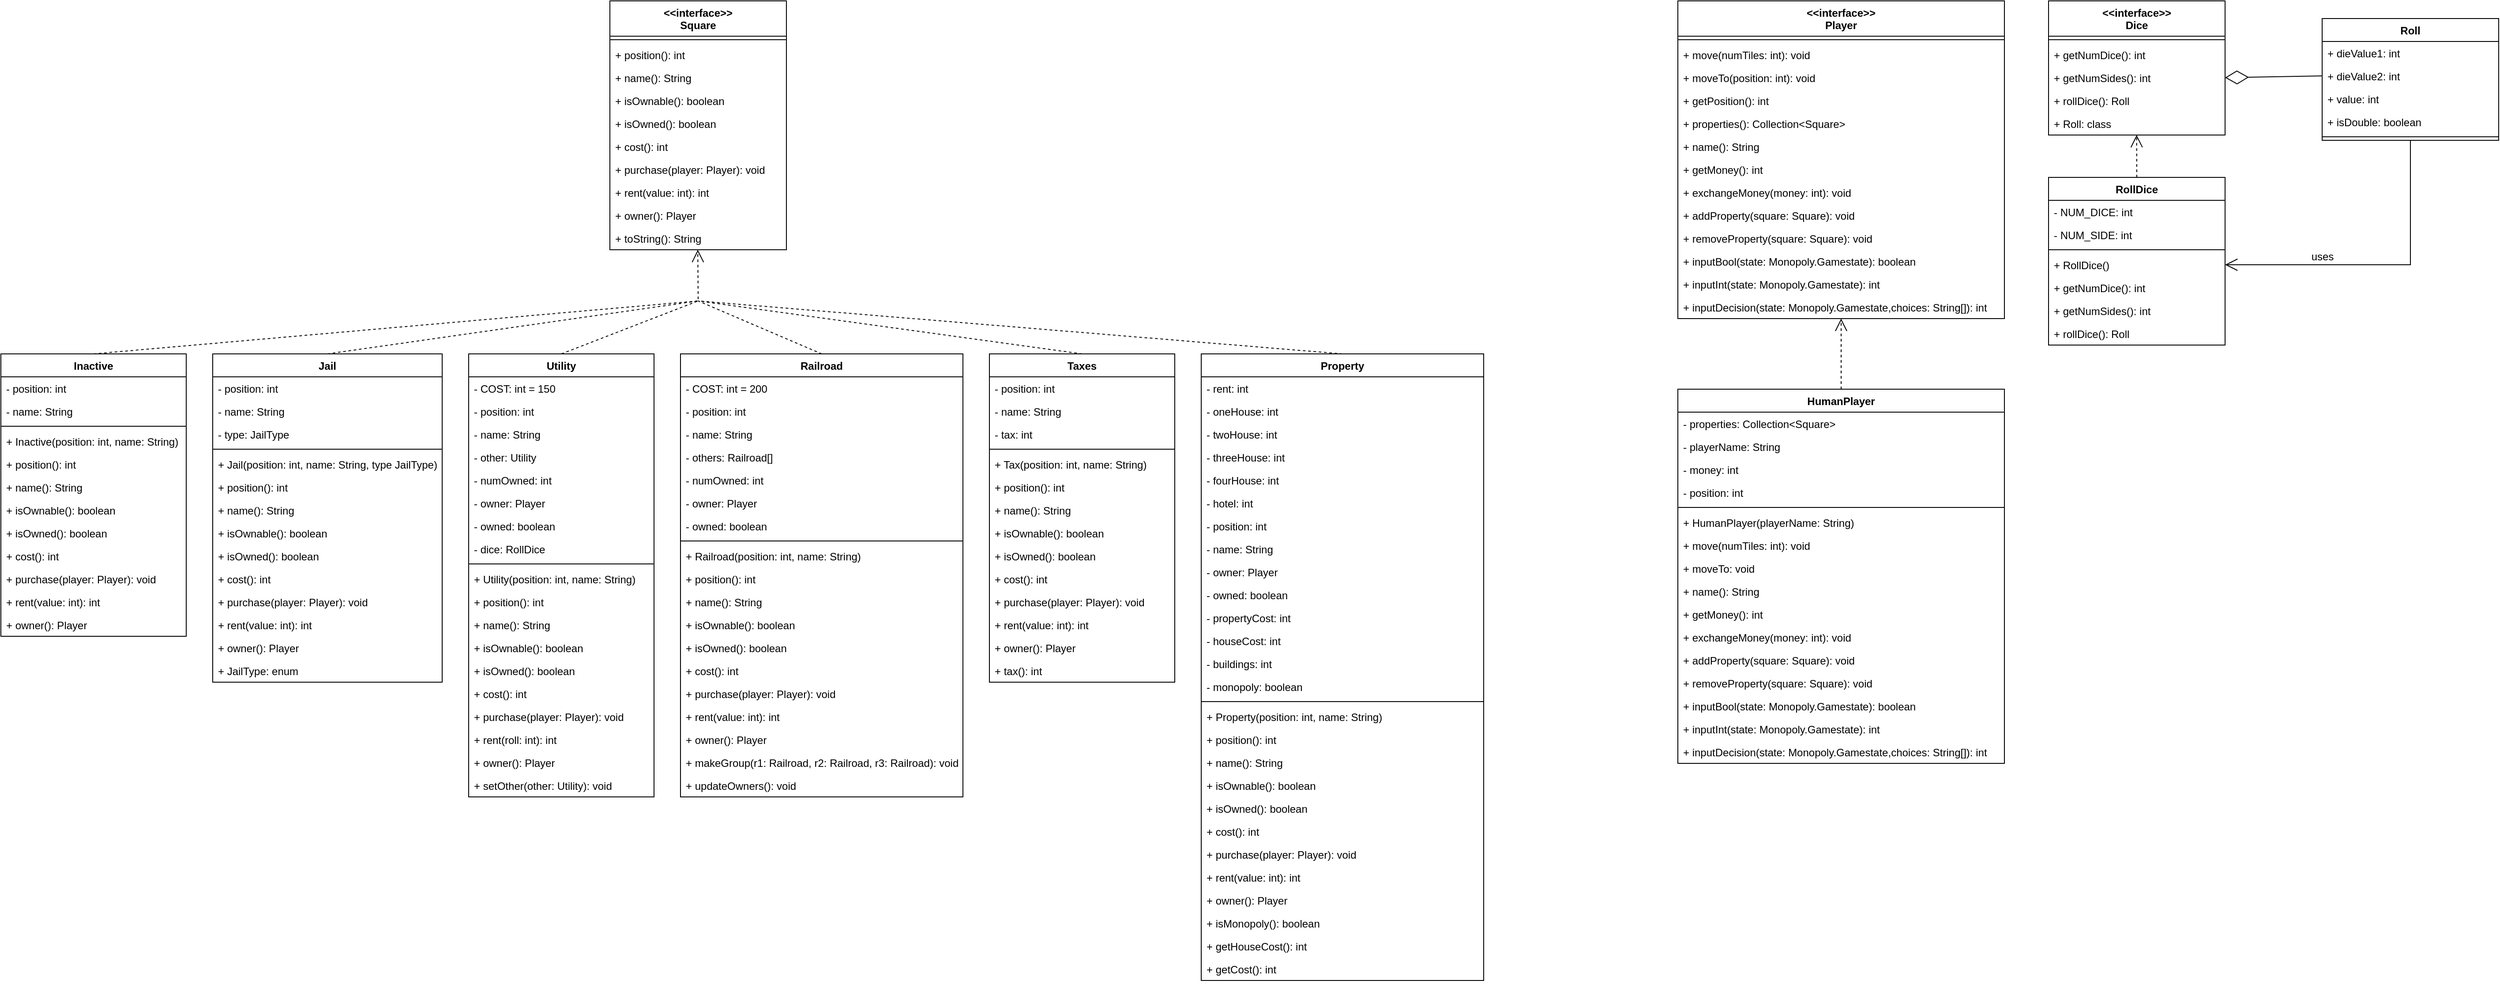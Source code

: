 <mxfile version="15.5.7" type="github">
  <diagram id="mIdWcuVjI4xpF6q1rHtD" name="Page-1">
    <mxGraphModel dx="4470" dy="1278" grid="1" gridSize="10" guides="1" tooltips="1" connect="1" arrows="1" fold="1" page="1" pageScale="1" pageWidth="850" pageHeight="1100" math="0" shadow="0">
      <root>
        <mxCell id="0" />
        <mxCell id="1" parent="0" />
        <mxCell id="ZxXYfscIAA8OzIRm0PE7-7" value="&lt;&lt;interface&gt;&gt;&#xa;Square" style="swimlane;fontStyle=1;align=center;verticalAlign=top;childLayout=stackLayout;horizontal=1;startSize=40;horizontalStack=0;resizeParent=1;resizeParentMax=0;resizeLast=0;collapsible=1;marginBottom=0;" parent="1" vertex="1">
          <mxGeometry x="-490" y="70" width="200" height="282" as="geometry" />
        </mxCell>
        <mxCell id="ZxXYfscIAA8OzIRm0PE7-9" value="" style="line;strokeWidth=1;fillColor=none;align=left;verticalAlign=middle;spacingTop=-1;spacingLeft=3;spacingRight=3;rotatable=0;labelPosition=right;points=[];portConstraint=eastwest;" parent="ZxXYfscIAA8OzIRm0PE7-7" vertex="1">
          <mxGeometry y="40" width="200" height="8" as="geometry" />
        </mxCell>
        <mxCell id="ZxXYfscIAA8OzIRm0PE7-10" value="+ position(): int" style="text;strokeColor=none;fillColor=none;align=left;verticalAlign=top;spacingLeft=4;spacingRight=4;overflow=hidden;rotatable=0;points=[[0,0.5],[1,0.5]];portConstraint=eastwest;" parent="ZxXYfscIAA8OzIRm0PE7-7" vertex="1">
          <mxGeometry y="48" width="200" height="26" as="geometry" />
        </mxCell>
        <mxCell id="ZxXYfscIAA8OzIRm0PE7-15" value="+ name(): String" style="text;strokeColor=none;fillColor=none;align=left;verticalAlign=top;spacingLeft=4;spacingRight=4;overflow=hidden;rotatable=0;points=[[0,0.5],[1,0.5]];portConstraint=eastwest;" parent="ZxXYfscIAA8OzIRm0PE7-7" vertex="1">
          <mxGeometry y="74" width="200" height="26" as="geometry" />
        </mxCell>
        <mxCell id="ZxXYfscIAA8OzIRm0PE7-13" value="+ isOwnable(): boolean" style="text;strokeColor=none;fillColor=none;align=left;verticalAlign=top;spacingLeft=4;spacingRight=4;overflow=hidden;rotatable=0;points=[[0,0.5],[1,0.5]];portConstraint=eastwest;" parent="ZxXYfscIAA8OzIRm0PE7-7" vertex="1">
          <mxGeometry y="100" width="200" height="26" as="geometry" />
        </mxCell>
        <mxCell id="ZxXYfscIAA8OzIRm0PE7-14" value="+ isOwned(): boolean" style="text;strokeColor=none;fillColor=none;align=left;verticalAlign=top;spacingLeft=4;spacingRight=4;overflow=hidden;rotatable=0;points=[[0,0.5],[1,0.5]];portConstraint=eastwest;" parent="ZxXYfscIAA8OzIRm0PE7-7" vertex="1">
          <mxGeometry y="126" width="200" height="26" as="geometry" />
        </mxCell>
        <mxCell id="ZxXYfscIAA8OzIRm0PE7-16" value="+ cost(): int" style="text;strokeColor=none;fillColor=none;align=left;verticalAlign=top;spacingLeft=4;spacingRight=4;overflow=hidden;rotatable=0;points=[[0,0.5],[1,0.5]];portConstraint=eastwest;" parent="ZxXYfscIAA8OzIRm0PE7-7" vertex="1">
          <mxGeometry y="152" width="200" height="26" as="geometry" />
        </mxCell>
        <mxCell id="ZxXYfscIAA8OzIRm0PE7-17" value="+ purchase(player: Player): void" style="text;strokeColor=none;fillColor=none;align=left;verticalAlign=top;spacingLeft=4;spacingRight=4;overflow=hidden;rotatable=0;points=[[0,0.5],[1,0.5]];portConstraint=eastwest;" parent="ZxXYfscIAA8OzIRm0PE7-7" vertex="1">
          <mxGeometry y="178" width="200" height="26" as="geometry" />
        </mxCell>
        <mxCell id="ZxXYfscIAA8OzIRm0PE7-18" value="+ rent(value: int): int" style="text;strokeColor=none;fillColor=none;align=left;verticalAlign=top;spacingLeft=4;spacingRight=4;overflow=hidden;rotatable=0;points=[[0,0.5],[1,0.5]];portConstraint=eastwest;" parent="ZxXYfscIAA8OzIRm0PE7-7" vertex="1">
          <mxGeometry y="204" width="200" height="26" as="geometry" />
        </mxCell>
        <mxCell id="ZxXYfscIAA8OzIRm0PE7-11" value="+ owner(): Player" style="text;strokeColor=none;fillColor=none;align=left;verticalAlign=top;spacingLeft=4;spacingRight=4;overflow=hidden;rotatable=0;points=[[0,0.5],[1,0.5]];portConstraint=eastwest;" parent="ZxXYfscIAA8OzIRm0PE7-7" vertex="1">
          <mxGeometry y="230" width="200" height="26" as="geometry" />
        </mxCell>
        <mxCell id="ZxXYfscIAA8OzIRm0PE7-12" value="+ toString(): String" style="text;strokeColor=none;fillColor=none;align=left;verticalAlign=top;spacingLeft=4;spacingRight=4;overflow=hidden;rotatable=0;points=[[0,0.5],[1,0.5]];portConstraint=eastwest;" parent="ZxXYfscIAA8OzIRm0PE7-7" vertex="1">
          <mxGeometry y="256" width="200" height="26" as="geometry" />
        </mxCell>
        <mxCell id="ZxXYfscIAA8OzIRm0PE7-192" style="edgeStyle=orthogonalEdgeStyle;rounded=0;orthogonalLoop=1;jettySize=auto;html=1;exitX=1;exitY=0.5;exitDx=0;exitDy=0;" parent="ZxXYfscIAA8OzIRm0PE7-7" source="ZxXYfscIAA8OzIRm0PE7-14" target="ZxXYfscIAA8OzIRm0PE7-14" edge="1">
          <mxGeometry relative="1" as="geometry" />
        </mxCell>
        <mxCell id="ZxXYfscIAA8OzIRm0PE7-19" value="&lt;&lt;interface&gt;&gt;&#xa;Dice" style="swimlane;fontStyle=1;align=center;verticalAlign=top;childLayout=stackLayout;horizontal=1;startSize=40;horizontalStack=0;resizeParent=1;resizeParentMax=0;resizeLast=0;collapsible=1;marginBottom=0;" parent="1" vertex="1">
          <mxGeometry x="1140" y="70" width="200" height="152" as="geometry" />
        </mxCell>
        <mxCell id="ZxXYfscIAA8OzIRm0PE7-20" value="" style="line;strokeWidth=1;fillColor=none;align=left;verticalAlign=middle;spacingTop=-1;spacingLeft=3;spacingRight=3;rotatable=0;labelPosition=right;points=[];portConstraint=eastwest;" parent="ZxXYfscIAA8OzIRm0PE7-19" vertex="1">
          <mxGeometry y="40" width="200" height="8" as="geometry" />
        </mxCell>
        <mxCell id="ZxXYfscIAA8OzIRm0PE7-21" value="+ getNumDice(): int" style="text;strokeColor=none;fillColor=none;align=left;verticalAlign=top;spacingLeft=4;spacingRight=4;overflow=hidden;rotatable=0;points=[[0,0.5],[1,0.5]];portConstraint=eastwest;" parent="ZxXYfscIAA8OzIRm0PE7-19" vertex="1">
          <mxGeometry y="48" width="200" height="26" as="geometry" />
        </mxCell>
        <mxCell id="ZxXYfscIAA8OzIRm0PE7-22" value="+ getNumSides(): int" style="text;strokeColor=none;fillColor=none;align=left;verticalAlign=top;spacingLeft=4;spacingRight=4;overflow=hidden;rotatable=0;points=[[0,0.5],[1,0.5]];portConstraint=eastwest;" parent="ZxXYfscIAA8OzIRm0PE7-19" vertex="1">
          <mxGeometry y="74" width="200" height="26" as="geometry" />
        </mxCell>
        <mxCell id="ZxXYfscIAA8OzIRm0PE7-23" value="+ rollDice(): Roll" style="text;strokeColor=none;fillColor=none;align=left;verticalAlign=top;spacingLeft=4;spacingRight=4;overflow=hidden;rotatable=0;points=[[0,0.5],[1,0.5]];portConstraint=eastwest;" parent="ZxXYfscIAA8OzIRm0PE7-19" vertex="1">
          <mxGeometry y="100" width="200" height="26" as="geometry" />
        </mxCell>
        <mxCell id="ZxXYfscIAA8OzIRm0PE7-24" value="+ Roll: class" style="text;strokeColor=none;fillColor=none;align=left;verticalAlign=top;spacingLeft=4;spacingRight=4;overflow=hidden;rotatable=0;points=[[0,0.5],[1,0.5]];portConstraint=eastwest;" parent="ZxXYfscIAA8OzIRm0PE7-19" vertex="1">
          <mxGeometry y="126" width="200" height="26" as="geometry" />
        </mxCell>
        <mxCell id="ZxXYfscIAA8OzIRm0PE7-30" value="&lt;&lt;interface&gt;&gt;&#xa;Player" style="swimlane;fontStyle=1;align=center;verticalAlign=top;childLayout=stackLayout;horizontal=1;startSize=40;horizontalStack=0;resizeParent=1;resizeParentMax=0;resizeLast=0;collapsible=1;marginBottom=0;" parent="1" vertex="1">
          <mxGeometry x="720" y="70" width="370" height="360" as="geometry" />
        </mxCell>
        <mxCell id="ZxXYfscIAA8OzIRm0PE7-31" value="" style="line;strokeWidth=1;fillColor=none;align=left;verticalAlign=middle;spacingTop=-1;spacingLeft=3;spacingRight=3;rotatable=0;labelPosition=right;points=[];portConstraint=eastwest;" parent="ZxXYfscIAA8OzIRm0PE7-30" vertex="1">
          <mxGeometry y="40" width="370" height="8" as="geometry" />
        </mxCell>
        <mxCell id="ZxXYfscIAA8OzIRm0PE7-32" value="+ move(numTiles: int): void" style="text;strokeColor=none;fillColor=none;align=left;verticalAlign=top;spacingLeft=4;spacingRight=4;overflow=hidden;rotatable=0;points=[[0,0.5],[1,0.5]];portConstraint=eastwest;" parent="ZxXYfscIAA8OzIRm0PE7-30" vertex="1">
          <mxGeometry y="48" width="370" height="26" as="geometry" />
        </mxCell>
        <mxCell id="ZxXYfscIAA8OzIRm0PE7-33" value="+ moveTo(position: int): void" style="text;strokeColor=none;fillColor=none;align=left;verticalAlign=top;spacingLeft=4;spacingRight=4;overflow=hidden;rotatable=0;points=[[0,0.5],[1,0.5]];portConstraint=eastwest;" parent="ZxXYfscIAA8OzIRm0PE7-30" vertex="1">
          <mxGeometry y="74" width="370" height="26" as="geometry" />
        </mxCell>
        <mxCell id="ZxXYfscIAA8OzIRm0PE7-34" value="+ getPosition(): int" style="text;strokeColor=none;fillColor=none;align=left;verticalAlign=top;spacingLeft=4;spacingRight=4;overflow=hidden;rotatable=0;points=[[0,0.5],[1,0.5]];portConstraint=eastwest;" parent="ZxXYfscIAA8OzIRm0PE7-30" vertex="1">
          <mxGeometry y="100" width="370" height="26" as="geometry" />
        </mxCell>
        <mxCell id="ZxXYfscIAA8OzIRm0PE7-35" value="+ properties(): Collection&lt;Square&gt;" style="text;strokeColor=none;fillColor=none;align=left;verticalAlign=top;spacingLeft=4;spacingRight=4;overflow=hidden;rotatable=0;points=[[0,0.5],[1,0.5]];portConstraint=eastwest;" parent="ZxXYfscIAA8OzIRm0PE7-30" vertex="1">
          <mxGeometry y="126" width="370" height="26" as="geometry" />
        </mxCell>
        <mxCell id="ZxXYfscIAA8OzIRm0PE7-36" value="+ name(): String" style="text;strokeColor=none;fillColor=none;align=left;verticalAlign=top;spacingLeft=4;spacingRight=4;overflow=hidden;rotatable=0;points=[[0,0.5],[1,0.5]];portConstraint=eastwest;" parent="ZxXYfscIAA8OzIRm0PE7-30" vertex="1">
          <mxGeometry y="152" width="370" height="26" as="geometry" />
        </mxCell>
        <mxCell id="ZxXYfscIAA8OzIRm0PE7-37" value="+ getMoney(): int" style="text;strokeColor=none;fillColor=none;align=left;verticalAlign=top;spacingLeft=4;spacingRight=4;overflow=hidden;rotatable=0;points=[[0,0.5],[1,0.5]];portConstraint=eastwest;" parent="ZxXYfscIAA8OzIRm0PE7-30" vertex="1">
          <mxGeometry y="178" width="370" height="26" as="geometry" />
        </mxCell>
        <mxCell id="ZxXYfscIAA8OzIRm0PE7-38" value="+ exchangeMoney(money: int): void" style="text;strokeColor=none;fillColor=none;align=left;verticalAlign=top;spacingLeft=4;spacingRight=4;overflow=hidden;rotatable=0;points=[[0,0.5],[1,0.5]];portConstraint=eastwest;" parent="ZxXYfscIAA8OzIRm0PE7-30" vertex="1">
          <mxGeometry y="204" width="370" height="26" as="geometry" />
        </mxCell>
        <mxCell id="ZxXYfscIAA8OzIRm0PE7-39" value="+ addProperty(square: Square): void" style="text;strokeColor=none;fillColor=none;align=left;verticalAlign=top;spacingLeft=4;spacingRight=4;overflow=hidden;rotatable=0;points=[[0,0.5],[1,0.5]];portConstraint=eastwest;" parent="ZxXYfscIAA8OzIRm0PE7-30" vertex="1">
          <mxGeometry y="230" width="370" height="26" as="geometry" />
        </mxCell>
        <mxCell id="KdBzGCH8AwDXqr2-iXCs-40" value="+ removeProperty(square: Square): void" style="text;strokeColor=none;fillColor=none;align=left;verticalAlign=top;spacingLeft=4;spacingRight=4;overflow=hidden;rotatable=0;points=[[0,0.5],[1,0.5]];portConstraint=eastwest;" vertex="1" parent="ZxXYfscIAA8OzIRm0PE7-30">
          <mxGeometry y="256" width="370" height="26" as="geometry" />
        </mxCell>
        <mxCell id="KdBzGCH8AwDXqr2-iXCs-42" value="+ inputBool(state: Monopoly.Gamestate): boolean" style="text;strokeColor=none;fillColor=none;align=left;verticalAlign=top;spacingLeft=4;spacingRight=4;overflow=hidden;rotatable=0;points=[[0,0.5],[1,0.5]];portConstraint=eastwest;" vertex="1" parent="ZxXYfscIAA8OzIRm0PE7-30">
          <mxGeometry y="282" width="370" height="26" as="geometry" />
        </mxCell>
        <mxCell id="KdBzGCH8AwDXqr2-iXCs-41" value="+ inputInt(state: Monopoly.Gamestate): int" style="text;strokeColor=none;fillColor=none;align=left;verticalAlign=top;spacingLeft=4;spacingRight=4;overflow=hidden;rotatable=0;points=[[0,0.5],[1,0.5]];portConstraint=eastwest;" vertex="1" parent="ZxXYfscIAA8OzIRm0PE7-30">
          <mxGeometry y="308" width="370" height="26" as="geometry" />
        </mxCell>
        <mxCell id="ZxXYfscIAA8OzIRm0PE7-40" value="+ inputDecision(state: Monopoly.Gamestate,choices: String[]): int" style="text;strokeColor=none;fillColor=none;align=left;verticalAlign=top;spacingLeft=4;spacingRight=4;overflow=hidden;rotatable=0;points=[[0,0.5],[1,0.5]];portConstraint=eastwest;" parent="ZxXYfscIAA8OzIRm0PE7-30" vertex="1">
          <mxGeometry y="334" width="370" height="26" as="geometry" />
        </mxCell>
        <mxCell id="ZxXYfscIAA8OzIRm0PE7-41" value="" style="endArrow=open;endSize=12;dashed=1;html=1;rounded=0;entryX=0.499;entryY=0.995;entryDx=0;entryDy=0;entryPerimeter=0;exitX=0.5;exitY=0;exitDx=0;exitDy=0;" parent="1" source="ZxXYfscIAA8OzIRm0PE7-42" target="ZxXYfscIAA8OzIRm0PE7-24" edge="1">
          <mxGeometry width="160" relative="1" as="geometry">
            <mxPoint x="1244" y="320" as="sourcePoint" />
            <mxPoint x="1250" y="310" as="targetPoint" />
          </mxGeometry>
        </mxCell>
        <mxCell id="ZxXYfscIAA8OzIRm0PE7-42" value="RollDice" style="swimlane;fontStyle=1;align=center;verticalAlign=top;childLayout=stackLayout;horizontal=1;startSize=26;horizontalStack=0;resizeParent=1;resizeParentMax=0;resizeLast=0;collapsible=1;marginBottom=0;" parent="1" vertex="1">
          <mxGeometry x="1140" y="270" width="200" height="190" as="geometry" />
        </mxCell>
        <mxCell id="ZxXYfscIAA8OzIRm0PE7-43" value="- NUM_DICE: int" style="text;strokeColor=none;fillColor=none;align=left;verticalAlign=top;spacingLeft=4;spacingRight=4;overflow=hidden;rotatable=0;points=[[0,0.5],[1,0.5]];portConstraint=eastwest;" parent="ZxXYfscIAA8OzIRm0PE7-42" vertex="1">
          <mxGeometry y="26" width="200" height="26" as="geometry" />
        </mxCell>
        <mxCell id="ZxXYfscIAA8OzIRm0PE7-46" value="- NUM_SIDE: int" style="text;strokeColor=none;fillColor=none;align=left;verticalAlign=top;spacingLeft=4;spacingRight=4;overflow=hidden;rotatable=0;points=[[0,0.5],[1,0.5]];portConstraint=eastwest;" parent="ZxXYfscIAA8OzIRm0PE7-42" vertex="1">
          <mxGeometry y="52" width="200" height="26" as="geometry" />
        </mxCell>
        <mxCell id="ZxXYfscIAA8OzIRm0PE7-44" value="" style="line;strokeWidth=1;fillColor=none;align=left;verticalAlign=middle;spacingTop=-1;spacingLeft=3;spacingRight=3;rotatable=0;labelPosition=right;points=[];portConstraint=eastwest;" parent="ZxXYfscIAA8OzIRm0PE7-42" vertex="1">
          <mxGeometry y="78" width="200" height="8" as="geometry" />
        </mxCell>
        <mxCell id="ZxXYfscIAA8OzIRm0PE7-47" value="+ RollDice()" style="text;strokeColor=none;fillColor=none;align=left;verticalAlign=top;spacingLeft=4;spacingRight=4;overflow=hidden;rotatable=0;points=[[0,0.5],[1,0.5]];portConstraint=eastwest;" parent="ZxXYfscIAA8OzIRm0PE7-42" vertex="1">
          <mxGeometry y="86" width="200" height="26" as="geometry" />
        </mxCell>
        <mxCell id="ZxXYfscIAA8OzIRm0PE7-45" value="+ getNumDice(): int" style="text;strokeColor=none;fillColor=none;align=left;verticalAlign=top;spacingLeft=4;spacingRight=4;overflow=hidden;rotatable=0;points=[[0,0.5],[1,0.5]];portConstraint=eastwest;" parent="ZxXYfscIAA8OzIRm0PE7-42" vertex="1">
          <mxGeometry y="112" width="200" height="26" as="geometry" />
        </mxCell>
        <mxCell id="ZxXYfscIAA8OzIRm0PE7-48" value="+ getNumSides(): int" style="text;strokeColor=none;fillColor=none;align=left;verticalAlign=top;spacingLeft=4;spacingRight=4;overflow=hidden;rotatable=0;points=[[0,0.5],[1,0.5]];portConstraint=eastwest;" parent="ZxXYfscIAA8OzIRm0PE7-42" vertex="1">
          <mxGeometry y="138" width="200" height="26" as="geometry" />
        </mxCell>
        <mxCell id="ZxXYfscIAA8OzIRm0PE7-49" value="+ rollDice(): Roll" style="text;strokeColor=none;fillColor=none;align=left;verticalAlign=top;spacingLeft=4;spacingRight=4;overflow=hidden;rotatable=0;points=[[0,0.5],[1,0.5]];portConstraint=eastwest;" parent="ZxXYfscIAA8OzIRm0PE7-42" vertex="1">
          <mxGeometry y="164" width="200" height="26" as="geometry" />
        </mxCell>
        <mxCell id="ZxXYfscIAA8OzIRm0PE7-50" value="" style="endArrow=open;endSize=12;dashed=1;html=1;rounded=0;entryX=0.5;entryY=1;entryDx=0;entryDy=0;exitX=0.5;exitY=0;exitDx=0;exitDy=0;" parent="1" source="ZxXYfscIAA8OzIRm0PE7-51" target="ZxXYfscIAA8OzIRm0PE7-30" edge="1">
          <mxGeometry width="160" relative="1" as="geometry">
            <mxPoint x="964" y="458.13" as="sourcePoint" />
            <mxPoint x="959.8" y="360" as="targetPoint" />
          </mxGeometry>
        </mxCell>
        <mxCell id="ZxXYfscIAA8OzIRm0PE7-51" value="HumanPlayer" style="swimlane;fontStyle=1;align=center;verticalAlign=top;childLayout=stackLayout;horizontal=1;startSize=26;horizontalStack=0;resizeParent=1;resizeParentMax=0;resizeLast=0;collapsible=1;marginBottom=0;" parent="1" vertex="1">
          <mxGeometry x="720" y="510" width="370" height="424" as="geometry" />
        </mxCell>
        <mxCell id="ZxXYfscIAA8OzIRm0PE7-52" value="- properties: Collection&lt;Square&gt;" style="text;strokeColor=none;fillColor=none;align=left;verticalAlign=top;spacingLeft=4;spacingRight=4;overflow=hidden;rotatable=0;points=[[0,0.5],[1,0.5]];portConstraint=eastwest;" parent="ZxXYfscIAA8OzIRm0PE7-51" vertex="1">
          <mxGeometry y="26" width="370" height="26" as="geometry" />
        </mxCell>
        <mxCell id="ZxXYfscIAA8OzIRm0PE7-59" value="- playerName: String" style="text;strokeColor=none;fillColor=none;align=left;verticalAlign=top;spacingLeft=4;spacingRight=4;overflow=hidden;rotatable=0;points=[[0,0.5],[1,0.5]];portConstraint=eastwest;" parent="ZxXYfscIAA8OzIRm0PE7-51" vertex="1">
          <mxGeometry y="52" width="370" height="26" as="geometry" />
        </mxCell>
        <mxCell id="ZxXYfscIAA8OzIRm0PE7-60" value="- money: int" style="text;strokeColor=none;fillColor=none;align=left;verticalAlign=top;spacingLeft=4;spacingRight=4;overflow=hidden;rotatable=0;points=[[0,0.5],[1,0.5]];portConstraint=eastwest;" parent="ZxXYfscIAA8OzIRm0PE7-51" vertex="1">
          <mxGeometry y="78" width="370" height="26" as="geometry" />
        </mxCell>
        <mxCell id="ZxXYfscIAA8OzIRm0PE7-53" value="- position: int" style="text;strokeColor=none;fillColor=none;align=left;verticalAlign=top;spacingLeft=4;spacingRight=4;overflow=hidden;rotatable=0;points=[[0,0.5],[1,0.5]];portConstraint=eastwest;" parent="ZxXYfscIAA8OzIRm0PE7-51" vertex="1">
          <mxGeometry y="104" width="370" height="26" as="geometry" />
        </mxCell>
        <mxCell id="ZxXYfscIAA8OzIRm0PE7-54" value="" style="line;strokeWidth=1;fillColor=none;align=left;verticalAlign=middle;spacingTop=-1;spacingLeft=3;spacingRight=3;rotatable=0;labelPosition=right;points=[];portConstraint=eastwest;" parent="ZxXYfscIAA8OzIRm0PE7-51" vertex="1">
          <mxGeometry y="130" width="370" height="8" as="geometry" />
        </mxCell>
        <mxCell id="ZxXYfscIAA8OzIRm0PE7-55" value="+ HumanPlayer(playerName: String)" style="text;strokeColor=none;fillColor=none;align=left;verticalAlign=top;spacingLeft=4;spacingRight=4;overflow=hidden;rotatable=0;points=[[0,0.5],[1,0.5]];portConstraint=eastwest;" parent="ZxXYfscIAA8OzIRm0PE7-51" vertex="1">
          <mxGeometry y="138" width="370" height="26" as="geometry" />
        </mxCell>
        <mxCell id="ZxXYfscIAA8OzIRm0PE7-56" value="+ move(numTiles: int): void" style="text;strokeColor=none;fillColor=none;align=left;verticalAlign=top;spacingLeft=4;spacingRight=4;overflow=hidden;rotatable=0;points=[[0,0.5],[1,0.5]];portConstraint=eastwest;" parent="ZxXYfscIAA8OzIRm0PE7-51" vertex="1">
          <mxGeometry y="164" width="370" height="26" as="geometry" />
        </mxCell>
        <mxCell id="ZxXYfscIAA8OzIRm0PE7-57" value="+ moveTo: void" style="text;strokeColor=none;fillColor=none;align=left;verticalAlign=top;spacingLeft=4;spacingRight=4;overflow=hidden;rotatable=0;points=[[0,0.5],[1,0.5]];portConstraint=eastwest;" parent="ZxXYfscIAA8OzIRm0PE7-51" vertex="1">
          <mxGeometry y="190" width="370" height="26" as="geometry" />
        </mxCell>
        <mxCell id="ZxXYfscIAA8OzIRm0PE7-61" value="+ name(): String" style="text;strokeColor=none;fillColor=none;align=left;verticalAlign=top;spacingLeft=4;spacingRight=4;overflow=hidden;rotatable=0;points=[[0,0.5],[1,0.5]];portConstraint=eastwest;" parent="ZxXYfscIAA8OzIRm0PE7-51" vertex="1">
          <mxGeometry y="216" width="370" height="26" as="geometry" />
        </mxCell>
        <mxCell id="ZxXYfscIAA8OzIRm0PE7-58" value="+ getMoney(): int " style="text;strokeColor=none;fillColor=none;align=left;verticalAlign=top;spacingLeft=4;spacingRight=4;overflow=hidden;rotatable=0;points=[[0,0.5],[1,0.5]];portConstraint=eastwest;" parent="ZxXYfscIAA8OzIRm0PE7-51" vertex="1">
          <mxGeometry y="242" width="370" height="26" as="geometry" />
        </mxCell>
        <mxCell id="KdBzGCH8AwDXqr2-iXCs-43" value="+ exchangeMoney(money: int): void" style="text;strokeColor=none;fillColor=none;align=left;verticalAlign=top;spacingLeft=4;spacingRight=4;overflow=hidden;rotatable=0;points=[[0,0.5],[1,0.5]];portConstraint=eastwest;" vertex="1" parent="ZxXYfscIAA8OzIRm0PE7-51">
          <mxGeometry y="268" width="370" height="26" as="geometry" />
        </mxCell>
        <mxCell id="KdBzGCH8AwDXqr2-iXCs-44" value="+ addProperty(square: Square): void" style="text;strokeColor=none;fillColor=none;align=left;verticalAlign=top;spacingLeft=4;spacingRight=4;overflow=hidden;rotatable=0;points=[[0,0.5],[1,0.5]];portConstraint=eastwest;" vertex="1" parent="ZxXYfscIAA8OzIRm0PE7-51">
          <mxGeometry y="294" width="370" height="26" as="geometry" />
        </mxCell>
        <mxCell id="KdBzGCH8AwDXqr2-iXCs-45" value="+ removeProperty(square: Square): void" style="text;strokeColor=none;fillColor=none;align=left;verticalAlign=top;spacingLeft=4;spacingRight=4;overflow=hidden;rotatable=0;points=[[0,0.5],[1,0.5]];portConstraint=eastwest;" vertex="1" parent="ZxXYfscIAA8OzIRm0PE7-51">
          <mxGeometry y="320" width="370" height="26" as="geometry" />
        </mxCell>
        <mxCell id="KdBzGCH8AwDXqr2-iXCs-46" value="+ inputBool(state: Monopoly.Gamestate): boolean" style="text;strokeColor=none;fillColor=none;align=left;verticalAlign=top;spacingLeft=4;spacingRight=4;overflow=hidden;rotatable=0;points=[[0,0.5],[1,0.5]];portConstraint=eastwest;" vertex="1" parent="ZxXYfscIAA8OzIRm0PE7-51">
          <mxGeometry y="346" width="370" height="26" as="geometry" />
        </mxCell>
        <mxCell id="KdBzGCH8AwDXqr2-iXCs-47" value="+ inputInt(state: Monopoly.Gamestate): int" style="text;strokeColor=none;fillColor=none;align=left;verticalAlign=top;spacingLeft=4;spacingRight=4;overflow=hidden;rotatable=0;points=[[0,0.5],[1,0.5]];portConstraint=eastwest;" vertex="1" parent="ZxXYfscIAA8OzIRm0PE7-51">
          <mxGeometry y="372" width="370" height="26" as="geometry" />
        </mxCell>
        <mxCell id="KdBzGCH8AwDXqr2-iXCs-48" value="+ inputDecision(state: Monopoly.Gamestate,choices: String[]): int" style="text;strokeColor=none;fillColor=none;align=left;verticalAlign=top;spacingLeft=4;spacingRight=4;overflow=hidden;rotatable=0;points=[[0,0.5],[1,0.5]];portConstraint=eastwest;" vertex="1" parent="ZxXYfscIAA8OzIRm0PE7-51">
          <mxGeometry y="398" width="370" height="26" as="geometry" />
        </mxCell>
        <mxCell id="ZxXYfscIAA8OzIRm0PE7-90" value="Inactive" style="swimlane;fontStyle=1;align=center;verticalAlign=top;childLayout=stackLayout;horizontal=1;startSize=26;horizontalStack=0;resizeParent=1;resizeParentMax=0;resizeLast=0;collapsible=1;marginBottom=0;" parent="1" vertex="1">
          <mxGeometry x="-1180" y="470" width="210" height="320" as="geometry" />
        </mxCell>
        <mxCell id="ZxXYfscIAA8OzIRm0PE7-91" value="- position: int" style="text;strokeColor=none;fillColor=none;align=left;verticalAlign=top;spacingLeft=4;spacingRight=4;overflow=hidden;rotatable=0;points=[[0,0.5],[1,0.5]];portConstraint=eastwest;" parent="ZxXYfscIAA8OzIRm0PE7-90" vertex="1">
          <mxGeometry y="26" width="210" height="26" as="geometry" />
        </mxCell>
        <mxCell id="ZxXYfscIAA8OzIRm0PE7-92" value="- name: String" style="text;strokeColor=none;fillColor=none;align=left;verticalAlign=top;spacingLeft=4;spacingRight=4;overflow=hidden;rotatable=0;points=[[0,0.5],[1,0.5]];portConstraint=eastwest;" parent="ZxXYfscIAA8OzIRm0PE7-90" vertex="1">
          <mxGeometry y="52" width="210" height="26" as="geometry" />
        </mxCell>
        <mxCell id="ZxXYfscIAA8OzIRm0PE7-95" value="" style="line;strokeWidth=1;fillColor=none;align=left;verticalAlign=middle;spacingTop=-1;spacingLeft=3;spacingRight=3;rotatable=0;labelPosition=right;points=[];portConstraint=eastwest;" parent="ZxXYfscIAA8OzIRm0PE7-90" vertex="1">
          <mxGeometry y="78" width="210" height="8" as="geometry" />
        </mxCell>
        <mxCell id="ZxXYfscIAA8OzIRm0PE7-96" value="+ Inactive(position: int, name: String)" style="text;strokeColor=none;fillColor=none;align=left;verticalAlign=top;spacingLeft=4;spacingRight=4;overflow=hidden;rotatable=0;points=[[0,0.5],[1,0.5]];portConstraint=eastwest;" parent="ZxXYfscIAA8OzIRm0PE7-90" vertex="1">
          <mxGeometry y="86" width="210" height="26" as="geometry" />
        </mxCell>
        <mxCell id="ZxXYfscIAA8OzIRm0PE7-97" value="+ position(): int" style="text;strokeColor=none;fillColor=none;align=left;verticalAlign=top;spacingLeft=4;spacingRight=4;overflow=hidden;rotatable=0;points=[[0,0.5],[1,0.5]];portConstraint=eastwest;" parent="ZxXYfscIAA8OzIRm0PE7-90" vertex="1">
          <mxGeometry y="112" width="210" height="26" as="geometry" />
        </mxCell>
        <mxCell id="ZxXYfscIAA8OzIRm0PE7-98" value="+ name(): String" style="text;strokeColor=none;fillColor=none;align=left;verticalAlign=top;spacingLeft=4;spacingRight=4;overflow=hidden;rotatable=0;points=[[0,0.5],[1,0.5]];portConstraint=eastwest;" parent="ZxXYfscIAA8OzIRm0PE7-90" vertex="1">
          <mxGeometry y="138" width="210" height="26" as="geometry" />
        </mxCell>
        <mxCell id="ZxXYfscIAA8OzIRm0PE7-99" value="+ isOwnable(): boolean" style="text;strokeColor=none;fillColor=none;align=left;verticalAlign=top;spacingLeft=4;spacingRight=4;overflow=hidden;rotatable=0;points=[[0,0.5],[1,0.5]];portConstraint=eastwest;" parent="ZxXYfscIAA8OzIRm0PE7-90" vertex="1">
          <mxGeometry y="164" width="210" height="26" as="geometry" />
        </mxCell>
        <mxCell id="ZxXYfscIAA8OzIRm0PE7-100" value="+ isOwned(): boolean " style="text;strokeColor=none;fillColor=none;align=left;verticalAlign=top;spacingLeft=4;spacingRight=4;overflow=hidden;rotatable=0;points=[[0,0.5],[1,0.5]];portConstraint=eastwest;" parent="ZxXYfscIAA8OzIRm0PE7-90" vertex="1">
          <mxGeometry y="190" width="210" height="26" as="geometry" />
        </mxCell>
        <mxCell id="ZxXYfscIAA8OzIRm0PE7-101" value="+ cost(): int" style="text;strokeColor=none;fillColor=none;align=left;verticalAlign=top;spacingLeft=4;spacingRight=4;overflow=hidden;rotatable=0;points=[[0,0.5],[1,0.5]];portConstraint=eastwest;" parent="ZxXYfscIAA8OzIRm0PE7-90" vertex="1">
          <mxGeometry y="216" width="210" height="26" as="geometry" />
        </mxCell>
        <mxCell id="ZxXYfscIAA8OzIRm0PE7-102" value="+ purchase(player: Player): void" style="text;strokeColor=none;fillColor=none;align=left;verticalAlign=top;spacingLeft=4;spacingRight=4;overflow=hidden;rotatable=0;points=[[0,0.5],[1,0.5]];portConstraint=eastwest;" parent="ZxXYfscIAA8OzIRm0PE7-90" vertex="1">
          <mxGeometry y="242" width="210" height="26" as="geometry" />
        </mxCell>
        <mxCell id="ZxXYfscIAA8OzIRm0PE7-104" value="+ rent(value: int): int" style="text;strokeColor=none;fillColor=none;align=left;verticalAlign=top;spacingLeft=4;spacingRight=4;overflow=hidden;rotatable=0;points=[[0,0.5],[1,0.5]];portConstraint=eastwest;" parent="ZxXYfscIAA8OzIRm0PE7-90" vertex="1">
          <mxGeometry y="268" width="210" height="26" as="geometry" />
        </mxCell>
        <mxCell id="ZxXYfscIAA8OzIRm0PE7-103" value="+ owner(): Player" style="text;strokeColor=none;fillColor=none;align=left;verticalAlign=top;spacingLeft=4;spacingRight=4;overflow=hidden;rotatable=0;points=[[0,0.5],[1,0.5]];portConstraint=eastwest;" parent="ZxXYfscIAA8OzIRm0PE7-90" vertex="1">
          <mxGeometry y="294" width="210" height="26" as="geometry" />
        </mxCell>
        <mxCell id="ZxXYfscIAA8OzIRm0PE7-105" value="Utility" style="swimlane;fontStyle=1;align=center;verticalAlign=top;childLayout=stackLayout;horizontal=1;startSize=26;horizontalStack=0;resizeParent=1;resizeParentMax=0;resizeLast=0;collapsible=1;marginBottom=0;" parent="1" vertex="1">
          <mxGeometry x="-650" y="470" width="210" height="502" as="geometry" />
        </mxCell>
        <mxCell id="ZxXYfscIAA8OzIRm0PE7-133" value="- COST: int = 150" style="text;strokeColor=none;fillColor=none;align=left;verticalAlign=top;spacingLeft=4;spacingRight=4;overflow=hidden;rotatable=0;points=[[0,0.5],[1,0.5]];portConstraint=eastwest;" parent="ZxXYfscIAA8OzIRm0PE7-105" vertex="1">
          <mxGeometry y="26" width="210" height="26" as="geometry" />
        </mxCell>
        <mxCell id="ZxXYfscIAA8OzIRm0PE7-106" value="- position: int" style="text;strokeColor=none;fillColor=none;align=left;verticalAlign=top;spacingLeft=4;spacingRight=4;overflow=hidden;rotatable=0;points=[[0,0.5],[1,0.5]];portConstraint=eastwest;" parent="ZxXYfscIAA8OzIRm0PE7-105" vertex="1">
          <mxGeometry y="52" width="210" height="26" as="geometry" />
        </mxCell>
        <mxCell id="ZxXYfscIAA8OzIRm0PE7-135" value="- name: String" style="text;strokeColor=none;fillColor=none;align=left;verticalAlign=top;spacingLeft=4;spacingRight=4;overflow=hidden;rotatable=0;points=[[0,0.5],[1,0.5]];portConstraint=eastwest;" parent="ZxXYfscIAA8OzIRm0PE7-105" vertex="1">
          <mxGeometry y="78" width="210" height="26" as="geometry" />
        </mxCell>
        <mxCell id="ZxXYfscIAA8OzIRm0PE7-134" value="- other: Utility" style="text;strokeColor=none;fillColor=none;align=left;verticalAlign=top;spacingLeft=4;spacingRight=4;overflow=hidden;rotatable=0;points=[[0,0.5],[1,0.5]];portConstraint=eastwest;" parent="ZxXYfscIAA8OzIRm0PE7-105" vertex="1">
          <mxGeometry y="104" width="210" height="26" as="geometry" />
        </mxCell>
        <mxCell id="ZxXYfscIAA8OzIRm0PE7-107" value="- numOwned: int" style="text;strokeColor=none;fillColor=none;align=left;verticalAlign=top;spacingLeft=4;spacingRight=4;overflow=hidden;rotatable=0;points=[[0,0.5],[1,0.5]];portConstraint=eastwest;" parent="ZxXYfscIAA8OzIRm0PE7-105" vertex="1">
          <mxGeometry y="130" width="210" height="26" as="geometry" />
        </mxCell>
        <mxCell id="ZxXYfscIAA8OzIRm0PE7-137" value="- owner: Player" style="text;strokeColor=none;fillColor=none;align=left;verticalAlign=top;spacingLeft=4;spacingRight=4;overflow=hidden;rotatable=0;points=[[0,0.5],[1,0.5]];portConstraint=eastwest;" parent="ZxXYfscIAA8OzIRm0PE7-105" vertex="1">
          <mxGeometry y="156" width="210" height="26" as="geometry" />
        </mxCell>
        <mxCell id="ZxXYfscIAA8OzIRm0PE7-136" value="- owned: boolean" style="text;strokeColor=none;fillColor=none;align=left;verticalAlign=top;spacingLeft=4;spacingRight=4;overflow=hidden;rotatable=0;points=[[0,0.5],[1,0.5]];portConstraint=eastwest;" parent="ZxXYfscIAA8OzIRm0PE7-105" vertex="1">
          <mxGeometry y="182" width="210" height="26" as="geometry" />
        </mxCell>
        <mxCell id="ZxXYfscIAA8OzIRm0PE7-118" value="- dice: RollDice" style="text;strokeColor=none;fillColor=none;align=left;verticalAlign=top;spacingLeft=4;spacingRight=4;overflow=hidden;rotatable=0;points=[[0,0.5],[1,0.5]];portConstraint=eastwest;" parent="ZxXYfscIAA8OzIRm0PE7-105" vertex="1">
          <mxGeometry y="208" width="210" height="26" as="geometry" />
        </mxCell>
        <mxCell id="ZxXYfscIAA8OzIRm0PE7-108" value="" style="line;strokeWidth=1;fillColor=none;align=left;verticalAlign=middle;spacingTop=-1;spacingLeft=3;spacingRight=3;rotatable=0;labelPosition=right;points=[];portConstraint=eastwest;" parent="ZxXYfscIAA8OzIRm0PE7-105" vertex="1">
          <mxGeometry y="234" width="210" height="8" as="geometry" />
        </mxCell>
        <mxCell id="ZxXYfscIAA8OzIRm0PE7-109" value="+ Utility(position: int, name: String)" style="text;strokeColor=none;fillColor=none;align=left;verticalAlign=top;spacingLeft=4;spacingRight=4;overflow=hidden;rotatable=0;points=[[0,0.5],[1,0.5]];portConstraint=eastwest;" parent="ZxXYfscIAA8OzIRm0PE7-105" vertex="1">
          <mxGeometry y="242" width="210" height="26" as="geometry" />
        </mxCell>
        <mxCell id="ZxXYfscIAA8OzIRm0PE7-110" value="+ position(): int" style="text;strokeColor=none;fillColor=none;align=left;verticalAlign=top;spacingLeft=4;spacingRight=4;overflow=hidden;rotatable=0;points=[[0,0.5],[1,0.5]];portConstraint=eastwest;" parent="ZxXYfscIAA8OzIRm0PE7-105" vertex="1">
          <mxGeometry y="268" width="210" height="26" as="geometry" />
        </mxCell>
        <mxCell id="ZxXYfscIAA8OzIRm0PE7-111" value="+ name(): String" style="text;strokeColor=none;fillColor=none;align=left;verticalAlign=top;spacingLeft=4;spacingRight=4;overflow=hidden;rotatable=0;points=[[0,0.5],[1,0.5]];portConstraint=eastwest;" parent="ZxXYfscIAA8OzIRm0PE7-105" vertex="1">
          <mxGeometry y="294" width="210" height="26" as="geometry" />
        </mxCell>
        <mxCell id="ZxXYfscIAA8OzIRm0PE7-112" value="+ isOwnable(): boolean" style="text;strokeColor=none;fillColor=none;align=left;verticalAlign=top;spacingLeft=4;spacingRight=4;overflow=hidden;rotatable=0;points=[[0,0.5],[1,0.5]];portConstraint=eastwest;" parent="ZxXYfscIAA8OzIRm0PE7-105" vertex="1">
          <mxGeometry y="320" width="210" height="26" as="geometry" />
        </mxCell>
        <mxCell id="ZxXYfscIAA8OzIRm0PE7-113" value="+ isOwned(): boolean " style="text;strokeColor=none;fillColor=none;align=left;verticalAlign=top;spacingLeft=4;spacingRight=4;overflow=hidden;rotatable=0;points=[[0,0.5],[1,0.5]];portConstraint=eastwest;" parent="ZxXYfscIAA8OzIRm0PE7-105" vertex="1">
          <mxGeometry y="346" width="210" height="26" as="geometry" />
        </mxCell>
        <mxCell id="ZxXYfscIAA8OzIRm0PE7-114" value="+ cost(): int" style="text;strokeColor=none;fillColor=none;align=left;verticalAlign=top;spacingLeft=4;spacingRight=4;overflow=hidden;rotatable=0;points=[[0,0.5],[1,0.5]];portConstraint=eastwest;" parent="ZxXYfscIAA8OzIRm0PE7-105" vertex="1">
          <mxGeometry y="372" width="210" height="26" as="geometry" />
        </mxCell>
        <mxCell id="ZxXYfscIAA8OzIRm0PE7-115" value="+ purchase(player: Player): void" style="text;strokeColor=none;fillColor=none;align=left;verticalAlign=top;spacingLeft=4;spacingRight=4;overflow=hidden;rotatable=0;points=[[0,0.5],[1,0.5]];portConstraint=eastwest;" parent="ZxXYfscIAA8OzIRm0PE7-105" vertex="1">
          <mxGeometry y="398" width="210" height="26" as="geometry" />
        </mxCell>
        <mxCell id="ZxXYfscIAA8OzIRm0PE7-116" value="+ rent(roll: int): int" style="text;strokeColor=none;fillColor=none;align=left;verticalAlign=top;spacingLeft=4;spacingRight=4;overflow=hidden;rotatable=0;points=[[0,0.5],[1,0.5]];portConstraint=eastwest;" parent="ZxXYfscIAA8OzIRm0PE7-105" vertex="1">
          <mxGeometry y="424" width="210" height="26" as="geometry" />
        </mxCell>
        <mxCell id="ZxXYfscIAA8OzIRm0PE7-117" value="+ owner(): Player" style="text;strokeColor=none;fillColor=none;align=left;verticalAlign=top;spacingLeft=4;spacingRight=4;overflow=hidden;rotatable=0;points=[[0,0.5],[1,0.5]];portConstraint=eastwest;" parent="ZxXYfscIAA8OzIRm0PE7-105" vertex="1">
          <mxGeometry y="450" width="210" height="26" as="geometry" />
        </mxCell>
        <mxCell id="ZxXYfscIAA8OzIRm0PE7-138" value="+ setOther(other: Utility): void" style="text;strokeColor=none;fillColor=none;align=left;verticalAlign=top;spacingLeft=4;spacingRight=4;overflow=hidden;rotatable=0;points=[[0,0.5],[1,0.5]];portConstraint=eastwest;" parent="ZxXYfscIAA8OzIRm0PE7-105" vertex="1">
          <mxGeometry y="476" width="210" height="26" as="geometry" />
        </mxCell>
        <mxCell id="ZxXYfscIAA8OzIRm0PE7-139" value="Taxes" style="swimlane;fontStyle=1;align=center;verticalAlign=top;childLayout=stackLayout;horizontal=1;startSize=26;horizontalStack=0;resizeParent=1;resizeParentMax=0;resizeLast=0;collapsible=1;marginBottom=0;" parent="1" vertex="1">
          <mxGeometry x="-60" y="470" width="210" height="372" as="geometry" />
        </mxCell>
        <mxCell id="ZxXYfscIAA8OzIRm0PE7-140" value="- position: int" style="text;strokeColor=none;fillColor=none;align=left;verticalAlign=top;spacingLeft=4;spacingRight=4;overflow=hidden;rotatable=0;points=[[0,0.5],[1,0.5]];portConstraint=eastwest;" parent="ZxXYfscIAA8OzIRm0PE7-139" vertex="1">
          <mxGeometry y="26" width="210" height="26" as="geometry" />
        </mxCell>
        <mxCell id="ZxXYfscIAA8OzIRm0PE7-152" value="- name: String" style="text;strokeColor=none;fillColor=none;align=left;verticalAlign=top;spacingLeft=4;spacingRight=4;overflow=hidden;rotatable=0;points=[[0,0.5],[1,0.5]];portConstraint=eastwest;" parent="ZxXYfscIAA8OzIRm0PE7-139" vertex="1">
          <mxGeometry y="52" width="210" height="26" as="geometry" />
        </mxCell>
        <mxCell id="ZxXYfscIAA8OzIRm0PE7-141" value="- tax: int" style="text;strokeColor=none;fillColor=none;align=left;verticalAlign=top;spacingLeft=4;spacingRight=4;overflow=hidden;rotatable=0;points=[[0,0.5],[1,0.5]];portConstraint=eastwest;" parent="ZxXYfscIAA8OzIRm0PE7-139" vertex="1">
          <mxGeometry y="78" width="210" height="26" as="geometry" />
        </mxCell>
        <mxCell id="ZxXYfscIAA8OzIRm0PE7-142" value="" style="line;strokeWidth=1;fillColor=none;align=left;verticalAlign=middle;spacingTop=-1;spacingLeft=3;spacingRight=3;rotatable=0;labelPosition=right;points=[];portConstraint=eastwest;" parent="ZxXYfscIAA8OzIRm0PE7-139" vertex="1">
          <mxGeometry y="104" width="210" height="8" as="geometry" />
        </mxCell>
        <mxCell id="ZxXYfscIAA8OzIRm0PE7-143" value="+ Tax(position: int, name: String)" style="text;strokeColor=none;fillColor=none;align=left;verticalAlign=top;spacingLeft=4;spacingRight=4;overflow=hidden;rotatable=0;points=[[0,0.5],[1,0.5]];portConstraint=eastwest;" parent="ZxXYfscIAA8OzIRm0PE7-139" vertex="1">
          <mxGeometry y="112" width="210" height="26" as="geometry" />
        </mxCell>
        <mxCell id="ZxXYfscIAA8OzIRm0PE7-144" value="+ position(): int" style="text;strokeColor=none;fillColor=none;align=left;verticalAlign=top;spacingLeft=4;spacingRight=4;overflow=hidden;rotatable=0;points=[[0,0.5],[1,0.5]];portConstraint=eastwest;" parent="ZxXYfscIAA8OzIRm0PE7-139" vertex="1">
          <mxGeometry y="138" width="210" height="26" as="geometry" />
        </mxCell>
        <mxCell id="ZxXYfscIAA8OzIRm0PE7-145" value="+ name(): String" style="text;strokeColor=none;fillColor=none;align=left;verticalAlign=top;spacingLeft=4;spacingRight=4;overflow=hidden;rotatable=0;points=[[0,0.5],[1,0.5]];portConstraint=eastwest;" parent="ZxXYfscIAA8OzIRm0PE7-139" vertex="1">
          <mxGeometry y="164" width="210" height="26" as="geometry" />
        </mxCell>
        <mxCell id="ZxXYfscIAA8OzIRm0PE7-146" value="+ isOwnable(): boolean" style="text;strokeColor=none;fillColor=none;align=left;verticalAlign=top;spacingLeft=4;spacingRight=4;overflow=hidden;rotatable=0;points=[[0,0.5],[1,0.5]];portConstraint=eastwest;" parent="ZxXYfscIAA8OzIRm0PE7-139" vertex="1">
          <mxGeometry y="190" width="210" height="26" as="geometry" />
        </mxCell>
        <mxCell id="ZxXYfscIAA8OzIRm0PE7-147" value="+ isOwned(): boolean " style="text;strokeColor=none;fillColor=none;align=left;verticalAlign=top;spacingLeft=4;spacingRight=4;overflow=hidden;rotatable=0;points=[[0,0.5],[1,0.5]];portConstraint=eastwest;" parent="ZxXYfscIAA8OzIRm0PE7-139" vertex="1">
          <mxGeometry y="216" width="210" height="26" as="geometry" />
        </mxCell>
        <mxCell id="ZxXYfscIAA8OzIRm0PE7-148" value="+ cost(): int" style="text;strokeColor=none;fillColor=none;align=left;verticalAlign=top;spacingLeft=4;spacingRight=4;overflow=hidden;rotatable=0;points=[[0,0.5],[1,0.5]];portConstraint=eastwest;" parent="ZxXYfscIAA8OzIRm0PE7-139" vertex="1">
          <mxGeometry y="242" width="210" height="26" as="geometry" />
        </mxCell>
        <mxCell id="ZxXYfscIAA8OzIRm0PE7-149" value="+ purchase(player: Player): void" style="text;strokeColor=none;fillColor=none;align=left;verticalAlign=top;spacingLeft=4;spacingRight=4;overflow=hidden;rotatable=0;points=[[0,0.5],[1,0.5]];portConstraint=eastwest;" parent="ZxXYfscIAA8OzIRm0PE7-139" vertex="1">
          <mxGeometry y="268" width="210" height="26" as="geometry" />
        </mxCell>
        <mxCell id="ZxXYfscIAA8OzIRm0PE7-150" value="+ rent(value: int): int" style="text;strokeColor=none;fillColor=none;align=left;verticalAlign=top;spacingLeft=4;spacingRight=4;overflow=hidden;rotatable=0;points=[[0,0.5],[1,0.5]];portConstraint=eastwest;" parent="ZxXYfscIAA8OzIRm0PE7-139" vertex="1">
          <mxGeometry y="294" width="210" height="26" as="geometry" />
        </mxCell>
        <mxCell id="ZxXYfscIAA8OzIRm0PE7-151" value="+ owner(): Player" style="text;strokeColor=none;fillColor=none;align=left;verticalAlign=top;spacingLeft=4;spacingRight=4;overflow=hidden;rotatable=0;points=[[0,0.5],[1,0.5]];portConstraint=eastwest;" parent="ZxXYfscIAA8OzIRm0PE7-139" vertex="1">
          <mxGeometry y="320" width="210" height="26" as="geometry" />
        </mxCell>
        <mxCell id="ZxXYfscIAA8OzIRm0PE7-153" value="+ tax(): int" style="text;strokeColor=none;fillColor=none;align=left;verticalAlign=top;spacingLeft=4;spacingRight=4;overflow=hidden;rotatable=0;points=[[0,0.5],[1,0.5]];portConstraint=eastwest;" parent="ZxXYfscIAA8OzIRm0PE7-139" vertex="1">
          <mxGeometry y="346" width="210" height="26" as="geometry" />
        </mxCell>
        <mxCell id="ZxXYfscIAA8OzIRm0PE7-154" value="Railroad" style="swimlane;fontStyle=1;align=center;verticalAlign=top;childLayout=stackLayout;horizontal=1;startSize=26;horizontalStack=0;resizeParent=1;resizeParentMax=0;resizeLast=0;collapsible=1;marginBottom=0;" parent="1" vertex="1">
          <mxGeometry x="-410" y="470" width="320" height="502" as="geometry" />
        </mxCell>
        <mxCell id="ZxXYfscIAA8OzIRm0PE7-155" value="- COST: int = 200" style="text;strokeColor=none;fillColor=none;align=left;verticalAlign=top;spacingLeft=4;spacingRight=4;overflow=hidden;rotatable=0;points=[[0,0.5],[1,0.5]];portConstraint=eastwest;" parent="ZxXYfscIAA8OzIRm0PE7-154" vertex="1">
          <mxGeometry y="26" width="320" height="26" as="geometry" />
        </mxCell>
        <mxCell id="ZxXYfscIAA8OzIRm0PE7-156" value="- position: int" style="text;strokeColor=none;fillColor=none;align=left;verticalAlign=top;spacingLeft=4;spacingRight=4;overflow=hidden;rotatable=0;points=[[0,0.5],[1,0.5]];portConstraint=eastwest;" parent="ZxXYfscIAA8OzIRm0PE7-154" vertex="1">
          <mxGeometry y="52" width="320" height="26" as="geometry" />
        </mxCell>
        <mxCell id="ZxXYfscIAA8OzIRm0PE7-157" value="- name: String" style="text;strokeColor=none;fillColor=none;align=left;verticalAlign=top;spacingLeft=4;spacingRight=4;overflow=hidden;rotatable=0;points=[[0,0.5],[1,0.5]];portConstraint=eastwest;" parent="ZxXYfscIAA8OzIRm0PE7-154" vertex="1">
          <mxGeometry y="78" width="320" height="26" as="geometry" />
        </mxCell>
        <mxCell id="ZxXYfscIAA8OzIRm0PE7-158" value="- others: Railroad[]" style="text;strokeColor=none;fillColor=none;align=left;verticalAlign=top;spacingLeft=4;spacingRight=4;overflow=hidden;rotatable=0;points=[[0,0.5],[1,0.5]];portConstraint=eastwest;" parent="ZxXYfscIAA8OzIRm0PE7-154" vertex="1">
          <mxGeometry y="104" width="320" height="26" as="geometry" />
        </mxCell>
        <mxCell id="ZxXYfscIAA8OzIRm0PE7-159" value="- numOwned: int" style="text;strokeColor=none;fillColor=none;align=left;verticalAlign=top;spacingLeft=4;spacingRight=4;overflow=hidden;rotatable=0;points=[[0,0.5],[1,0.5]];portConstraint=eastwest;" parent="ZxXYfscIAA8OzIRm0PE7-154" vertex="1">
          <mxGeometry y="130" width="320" height="26" as="geometry" />
        </mxCell>
        <mxCell id="ZxXYfscIAA8OzIRm0PE7-160" value="- owner: Player" style="text;strokeColor=none;fillColor=none;align=left;verticalAlign=top;spacingLeft=4;spacingRight=4;overflow=hidden;rotatable=0;points=[[0,0.5],[1,0.5]];portConstraint=eastwest;" parent="ZxXYfscIAA8OzIRm0PE7-154" vertex="1">
          <mxGeometry y="156" width="320" height="26" as="geometry" />
        </mxCell>
        <mxCell id="ZxXYfscIAA8OzIRm0PE7-161" value="- owned: boolean" style="text;strokeColor=none;fillColor=none;align=left;verticalAlign=top;spacingLeft=4;spacingRight=4;overflow=hidden;rotatable=0;points=[[0,0.5],[1,0.5]];portConstraint=eastwest;" parent="ZxXYfscIAA8OzIRm0PE7-154" vertex="1">
          <mxGeometry y="182" width="320" height="26" as="geometry" />
        </mxCell>
        <mxCell id="ZxXYfscIAA8OzIRm0PE7-163" value="" style="line;strokeWidth=1;fillColor=none;align=left;verticalAlign=middle;spacingTop=-1;spacingLeft=3;spacingRight=3;rotatable=0;labelPosition=right;points=[];portConstraint=eastwest;" parent="ZxXYfscIAA8OzIRm0PE7-154" vertex="1">
          <mxGeometry y="208" width="320" height="8" as="geometry" />
        </mxCell>
        <mxCell id="ZxXYfscIAA8OzIRm0PE7-164" value="+ Railroad(position: int, name: String)" style="text;strokeColor=none;fillColor=none;align=left;verticalAlign=top;spacingLeft=4;spacingRight=4;overflow=hidden;rotatable=0;points=[[0,0.5],[1,0.5]];portConstraint=eastwest;" parent="ZxXYfscIAA8OzIRm0PE7-154" vertex="1">
          <mxGeometry y="216" width="320" height="26" as="geometry" />
        </mxCell>
        <mxCell id="ZxXYfscIAA8OzIRm0PE7-166" value="+ position(): int" style="text;strokeColor=none;fillColor=none;align=left;verticalAlign=top;spacingLeft=4;spacingRight=4;overflow=hidden;rotatable=0;points=[[0,0.5],[1,0.5]];portConstraint=eastwest;" parent="ZxXYfscIAA8OzIRm0PE7-154" vertex="1">
          <mxGeometry y="242" width="320" height="26" as="geometry" />
        </mxCell>
        <mxCell id="ZxXYfscIAA8OzIRm0PE7-167" value="+ name(): String" style="text;strokeColor=none;fillColor=none;align=left;verticalAlign=top;spacingLeft=4;spacingRight=4;overflow=hidden;rotatable=0;points=[[0,0.5],[1,0.5]];portConstraint=eastwest;" parent="ZxXYfscIAA8OzIRm0PE7-154" vertex="1">
          <mxGeometry y="268" width="320" height="26" as="geometry" />
        </mxCell>
        <mxCell id="ZxXYfscIAA8OzIRm0PE7-168" value="+ isOwnable(): boolean" style="text;strokeColor=none;fillColor=none;align=left;verticalAlign=top;spacingLeft=4;spacingRight=4;overflow=hidden;rotatable=0;points=[[0,0.5],[1,0.5]];portConstraint=eastwest;" parent="ZxXYfscIAA8OzIRm0PE7-154" vertex="1">
          <mxGeometry y="294" width="320" height="26" as="geometry" />
        </mxCell>
        <mxCell id="ZxXYfscIAA8OzIRm0PE7-169" value="+ isOwned(): boolean " style="text;strokeColor=none;fillColor=none;align=left;verticalAlign=top;spacingLeft=4;spacingRight=4;overflow=hidden;rotatable=0;points=[[0,0.5],[1,0.5]];portConstraint=eastwest;" parent="ZxXYfscIAA8OzIRm0PE7-154" vertex="1">
          <mxGeometry y="320" width="320" height="26" as="geometry" />
        </mxCell>
        <mxCell id="ZxXYfscIAA8OzIRm0PE7-170" value="+ cost(): int" style="text;strokeColor=none;fillColor=none;align=left;verticalAlign=top;spacingLeft=4;spacingRight=4;overflow=hidden;rotatable=0;points=[[0,0.5],[1,0.5]];portConstraint=eastwest;" parent="ZxXYfscIAA8OzIRm0PE7-154" vertex="1">
          <mxGeometry y="346" width="320" height="26" as="geometry" />
        </mxCell>
        <mxCell id="ZxXYfscIAA8OzIRm0PE7-171" value="+ purchase(player: Player): void" style="text;strokeColor=none;fillColor=none;align=left;verticalAlign=top;spacingLeft=4;spacingRight=4;overflow=hidden;rotatable=0;points=[[0,0.5],[1,0.5]];portConstraint=eastwest;" parent="ZxXYfscIAA8OzIRm0PE7-154" vertex="1">
          <mxGeometry y="372" width="320" height="26" as="geometry" />
        </mxCell>
        <mxCell id="ZxXYfscIAA8OzIRm0PE7-172" value="+ rent(value: int): int" style="text;strokeColor=none;fillColor=none;align=left;verticalAlign=top;spacingLeft=4;spacingRight=4;overflow=hidden;rotatable=0;points=[[0,0.5],[1,0.5]];portConstraint=eastwest;" parent="ZxXYfscIAA8OzIRm0PE7-154" vertex="1">
          <mxGeometry y="398" width="320" height="26" as="geometry" />
        </mxCell>
        <mxCell id="ZxXYfscIAA8OzIRm0PE7-173" value="+ owner(): Player" style="text;strokeColor=none;fillColor=none;align=left;verticalAlign=top;spacingLeft=4;spacingRight=4;overflow=hidden;rotatable=0;points=[[0,0.5],[1,0.5]];portConstraint=eastwest;" parent="ZxXYfscIAA8OzIRm0PE7-154" vertex="1">
          <mxGeometry y="424" width="320" height="26" as="geometry" />
        </mxCell>
        <mxCell id="ZxXYfscIAA8OzIRm0PE7-165" value="+ makeGroup(r1: Railroad, r2: Railroad, r3: Railroad): void" style="text;strokeColor=none;fillColor=none;align=left;verticalAlign=top;spacingLeft=4;spacingRight=4;overflow=hidden;rotatable=0;points=[[0,0.5],[1,0.5]];portConstraint=eastwest;" parent="ZxXYfscIAA8OzIRm0PE7-154" vertex="1">
          <mxGeometry y="450" width="320" height="26" as="geometry" />
        </mxCell>
        <mxCell id="ZxXYfscIAA8OzIRm0PE7-175" value="+ updateOwners(): void" style="text;strokeColor=none;fillColor=none;align=left;verticalAlign=top;spacingLeft=4;spacingRight=4;overflow=hidden;rotatable=0;points=[[0,0.5],[1,0.5]];portConstraint=eastwest;" parent="ZxXYfscIAA8OzIRm0PE7-154" vertex="1">
          <mxGeometry y="476" width="320" height="26" as="geometry" />
        </mxCell>
        <mxCell id="ZxXYfscIAA8OzIRm0PE7-176" value="Jail" style="swimlane;fontStyle=1;align=center;verticalAlign=top;childLayout=stackLayout;horizontal=1;startSize=26;horizontalStack=0;resizeParent=1;resizeParentMax=0;resizeLast=0;collapsible=1;marginBottom=0;" parent="1" vertex="1">
          <mxGeometry x="-940" y="470" width="260" height="372" as="geometry" />
        </mxCell>
        <mxCell id="ZxXYfscIAA8OzIRm0PE7-177" value="- position: int" style="text;strokeColor=none;fillColor=none;align=left;verticalAlign=top;spacingLeft=4;spacingRight=4;overflow=hidden;rotatable=0;points=[[0,0.5],[1,0.5]];portConstraint=eastwest;" parent="ZxXYfscIAA8OzIRm0PE7-176" vertex="1">
          <mxGeometry y="26" width="260" height="26" as="geometry" />
        </mxCell>
        <mxCell id="ZxXYfscIAA8OzIRm0PE7-189" value="- name: String" style="text;strokeColor=none;fillColor=none;align=left;verticalAlign=top;spacingLeft=4;spacingRight=4;overflow=hidden;rotatable=0;points=[[0,0.5],[1,0.5]];portConstraint=eastwest;" parent="ZxXYfscIAA8OzIRm0PE7-176" vertex="1">
          <mxGeometry y="52" width="260" height="26" as="geometry" />
        </mxCell>
        <mxCell id="ZxXYfscIAA8OzIRm0PE7-178" value="- type: JailType" style="text;strokeColor=none;fillColor=none;align=left;verticalAlign=top;spacingLeft=4;spacingRight=4;overflow=hidden;rotatable=0;points=[[0,0.5],[1,0.5]];portConstraint=eastwest;" parent="ZxXYfscIAA8OzIRm0PE7-176" vertex="1">
          <mxGeometry y="78" width="260" height="26" as="geometry" />
        </mxCell>
        <mxCell id="ZxXYfscIAA8OzIRm0PE7-179" value="" style="line;strokeWidth=1;fillColor=none;align=left;verticalAlign=middle;spacingTop=-1;spacingLeft=3;spacingRight=3;rotatable=0;labelPosition=right;points=[];portConstraint=eastwest;" parent="ZxXYfscIAA8OzIRm0PE7-176" vertex="1">
          <mxGeometry y="104" width="260" height="8" as="geometry" />
        </mxCell>
        <mxCell id="ZxXYfscIAA8OzIRm0PE7-180" value="+ Jail(position: int, name: String, type JailType)" style="text;strokeColor=none;fillColor=none;align=left;verticalAlign=top;spacingLeft=4;spacingRight=4;overflow=hidden;rotatable=0;points=[[0,0.5],[1,0.5]];portConstraint=eastwest;" parent="ZxXYfscIAA8OzIRm0PE7-176" vertex="1">
          <mxGeometry y="112" width="260" height="26" as="geometry" />
        </mxCell>
        <mxCell id="ZxXYfscIAA8OzIRm0PE7-181" value="+ position(): int" style="text;strokeColor=none;fillColor=none;align=left;verticalAlign=top;spacingLeft=4;spacingRight=4;overflow=hidden;rotatable=0;points=[[0,0.5],[1,0.5]];portConstraint=eastwest;" parent="ZxXYfscIAA8OzIRm0PE7-176" vertex="1">
          <mxGeometry y="138" width="260" height="26" as="geometry" />
        </mxCell>
        <mxCell id="ZxXYfscIAA8OzIRm0PE7-182" value="+ name(): String" style="text;strokeColor=none;fillColor=none;align=left;verticalAlign=top;spacingLeft=4;spacingRight=4;overflow=hidden;rotatable=0;points=[[0,0.5],[1,0.5]];portConstraint=eastwest;" parent="ZxXYfscIAA8OzIRm0PE7-176" vertex="1">
          <mxGeometry y="164" width="260" height="26" as="geometry" />
        </mxCell>
        <mxCell id="ZxXYfscIAA8OzIRm0PE7-183" value="+ isOwnable(): boolean" style="text;strokeColor=none;fillColor=none;align=left;verticalAlign=top;spacingLeft=4;spacingRight=4;overflow=hidden;rotatable=0;points=[[0,0.5],[1,0.5]];portConstraint=eastwest;" parent="ZxXYfscIAA8OzIRm0PE7-176" vertex="1">
          <mxGeometry y="190" width="260" height="26" as="geometry" />
        </mxCell>
        <mxCell id="ZxXYfscIAA8OzIRm0PE7-184" value="+ isOwned(): boolean " style="text;strokeColor=none;fillColor=none;align=left;verticalAlign=top;spacingLeft=4;spacingRight=4;overflow=hidden;rotatable=0;points=[[0,0.5],[1,0.5]];portConstraint=eastwest;" parent="ZxXYfscIAA8OzIRm0PE7-176" vertex="1">
          <mxGeometry y="216" width="260" height="26" as="geometry" />
        </mxCell>
        <mxCell id="ZxXYfscIAA8OzIRm0PE7-185" value="+ cost(): int" style="text;strokeColor=none;fillColor=none;align=left;verticalAlign=top;spacingLeft=4;spacingRight=4;overflow=hidden;rotatable=0;points=[[0,0.5],[1,0.5]];portConstraint=eastwest;" parent="ZxXYfscIAA8OzIRm0PE7-176" vertex="1">
          <mxGeometry y="242" width="260" height="26" as="geometry" />
        </mxCell>
        <mxCell id="ZxXYfscIAA8OzIRm0PE7-186" value="+ purchase(player: Player): void" style="text;strokeColor=none;fillColor=none;align=left;verticalAlign=top;spacingLeft=4;spacingRight=4;overflow=hidden;rotatable=0;points=[[0,0.5],[1,0.5]];portConstraint=eastwest;" parent="ZxXYfscIAA8OzIRm0PE7-176" vertex="1">
          <mxGeometry y="268" width="260" height="26" as="geometry" />
        </mxCell>
        <mxCell id="ZxXYfscIAA8OzIRm0PE7-187" value="+ rent(value: int): int" style="text;strokeColor=none;fillColor=none;align=left;verticalAlign=top;spacingLeft=4;spacingRight=4;overflow=hidden;rotatable=0;points=[[0,0.5],[1,0.5]];portConstraint=eastwest;" parent="ZxXYfscIAA8OzIRm0PE7-176" vertex="1">
          <mxGeometry y="294" width="260" height="26" as="geometry" />
        </mxCell>
        <mxCell id="ZxXYfscIAA8OzIRm0PE7-190" value="+ owner(): Player" style="text;strokeColor=none;fillColor=none;align=left;verticalAlign=top;spacingLeft=4;spacingRight=4;overflow=hidden;rotatable=0;points=[[0,0.5],[1,0.5]];portConstraint=eastwest;" parent="ZxXYfscIAA8OzIRm0PE7-176" vertex="1">
          <mxGeometry y="320" width="260" height="26" as="geometry" />
        </mxCell>
        <mxCell id="ZxXYfscIAA8OzIRm0PE7-188" value="+ JailType: enum" style="text;strokeColor=none;fillColor=none;align=left;verticalAlign=top;spacingLeft=4;spacingRight=4;overflow=hidden;rotatable=0;points=[[0,0.5],[1,0.5]];portConstraint=eastwest;" parent="ZxXYfscIAA8OzIRm0PE7-176" vertex="1">
          <mxGeometry y="346" width="260" height="26" as="geometry" />
        </mxCell>
        <mxCell id="ZxXYfscIAA8OzIRm0PE7-191" value="" style="endArrow=open;endSize=12;dashed=1;html=1;rounded=0;entryX=0.498;entryY=1.001;entryDx=0;entryDy=0;entryPerimeter=0;" parent="1" target="ZxXYfscIAA8OzIRm0PE7-12" edge="1">
          <mxGeometry width="160" relative="1" as="geometry">
            <mxPoint x="-390" y="408" as="sourcePoint" />
            <mxPoint x="-390.29" y="352" as="targetPoint" />
          </mxGeometry>
        </mxCell>
        <mxCell id="ZxXYfscIAA8OzIRm0PE7-197" value="" style="endArrow=none;dashed=1;html=1;rounded=0;exitX=0.5;exitY=0;exitDx=0;exitDy=0;" parent="1" source="ZxXYfscIAA8OzIRm0PE7-176" edge="1">
          <mxGeometry width="50" height="50" relative="1" as="geometry">
            <mxPoint x="-810" y="458.13" as="sourcePoint" />
            <mxPoint x="-390" y="410" as="targetPoint" />
          </mxGeometry>
        </mxCell>
        <mxCell id="ZxXYfscIAA8OzIRm0PE7-198" value="" style="endArrow=none;dashed=1;html=1;rounded=0;exitX=0.5;exitY=0;exitDx=0;exitDy=0;" parent="1" source="ZxXYfscIAA8OzIRm0PE7-105" edge="1">
          <mxGeometry width="50" height="50" relative="1" as="geometry">
            <mxPoint x="-540" y="460" as="sourcePoint" />
            <mxPoint x="-390" y="410" as="targetPoint" />
          </mxGeometry>
        </mxCell>
        <mxCell id="ZxXYfscIAA8OzIRm0PE7-199" value="" style="endArrow=none;dashed=1;html=1;rounded=0;exitX=0.5;exitY=0;exitDx=0;exitDy=0;" parent="1" source="ZxXYfscIAA8OzIRm0PE7-154" edge="1">
          <mxGeometry width="50" height="50" relative="1" as="geometry">
            <mxPoint x="-270" y="440" as="sourcePoint" />
            <mxPoint x="-390" y="410" as="targetPoint" />
          </mxGeometry>
        </mxCell>
        <mxCell id="ZxXYfscIAA8OzIRm0PE7-200" value="" style="endArrow=none;dashed=1;html=1;rounded=0;exitX=0.5;exitY=0;exitDx=0;exitDy=0;" parent="1" source="ZxXYfscIAA8OzIRm0PE7-139" edge="1">
          <mxGeometry width="50" height="50" relative="1" as="geometry">
            <mxPoint x="-70" y="450" as="sourcePoint" />
            <mxPoint x="-390" y="410" as="targetPoint" />
          </mxGeometry>
        </mxCell>
        <mxCell id="ZxXYfscIAA8OzIRm0PE7-201" value="" style="endArrow=none;dashed=1;html=1;rounded=0;exitX=0.5;exitY=0;exitDx=0;exitDy=0;" parent="1" source="ZxXYfscIAA8OzIRm0PE7-90" edge="1">
          <mxGeometry width="50" height="50" relative="1" as="geometry">
            <mxPoint x="-800" y="480" as="sourcePoint" />
            <mxPoint x="-390" y="410" as="targetPoint" />
          </mxGeometry>
        </mxCell>
        <mxCell id="ZxXYfscIAA8OzIRm0PE7-202" value="Property" style="swimlane;fontStyle=1;align=center;verticalAlign=top;childLayout=stackLayout;horizontal=1;startSize=26;horizontalStack=0;resizeParent=1;resizeParentMax=0;resizeLast=0;collapsible=1;marginBottom=0;" parent="1" vertex="1">
          <mxGeometry x="180" y="470" width="320" height="710" as="geometry" />
        </mxCell>
        <mxCell id="ZxXYfscIAA8OzIRm0PE7-203" value="- rent: int" style="text;strokeColor=none;fillColor=none;align=left;verticalAlign=top;spacingLeft=4;spacingRight=4;overflow=hidden;rotatable=0;points=[[0,0.5],[1,0.5]];portConstraint=eastwest;" parent="ZxXYfscIAA8OzIRm0PE7-202" vertex="1">
          <mxGeometry y="26" width="320" height="26" as="geometry" />
        </mxCell>
        <mxCell id="ZxXYfscIAA8OzIRm0PE7-222" value="- oneHouse: int" style="text;strokeColor=none;fillColor=none;align=left;verticalAlign=top;spacingLeft=4;spacingRight=4;overflow=hidden;rotatable=0;points=[[0,0.5],[1,0.5]];portConstraint=eastwest;" parent="ZxXYfscIAA8OzIRm0PE7-202" vertex="1">
          <mxGeometry y="52" width="320" height="26" as="geometry" />
        </mxCell>
        <mxCell id="ZxXYfscIAA8OzIRm0PE7-227" value="- twoHouse: int" style="text;strokeColor=none;fillColor=none;align=left;verticalAlign=top;spacingLeft=4;spacingRight=4;overflow=hidden;rotatable=0;points=[[0,0.5],[1,0.5]];portConstraint=eastwest;" parent="ZxXYfscIAA8OzIRm0PE7-202" vertex="1">
          <mxGeometry y="78" width="320" height="26" as="geometry" />
        </mxCell>
        <mxCell id="ZxXYfscIAA8OzIRm0PE7-228" value="- threeHouse: int" style="text;strokeColor=none;fillColor=none;align=left;verticalAlign=top;spacingLeft=4;spacingRight=4;overflow=hidden;rotatable=0;points=[[0,0.5],[1,0.5]];portConstraint=eastwest;" parent="ZxXYfscIAA8OzIRm0PE7-202" vertex="1">
          <mxGeometry y="104" width="320" height="26" as="geometry" />
        </mxCell>
        <mxCell id="ZxXYfscIAA8OzIRm0PE7-229" value="- fourHouse: int" style="text;strokeColor=none;fillColor=none;align=left;verticalAlign=top;spacingLeft=4;spacingRight=4;overflow=hidden;rotatable=0;points=[[0,0.5],[1,0.5]];portConstraint=eastwest;" parent="ZxXYfscIAA8OzIRm0PE7-202" vertex="1">
          <mxGeometry y="130" width="320" height="26" as="geometry" />
        </mxCell>
        <mxCell id="ZxXYfscIAA8OzIRm0PE7-230" value="- hotel: int" style="text;strokeColor=none;fillColor=none;align=left;verticalAlign=top;spacingLeft=4;spacingRight=4;overflow=hidden;rotatable=0;points=[[0,0.5],[1,0.5]];portConstraint=eastwest;" parent="ZxXYfscIAA8OzIRm0PE7-202" vertex="1">
          <mxGeometry y="156" width="320" height="26" as="geometry" />
        </mxCell>
        <mxCell id="ZxXYfscIAA8OzIRm0PE7-204" value="- position: int" style="text;strokeColor=none;fillColor=none;align=left;verticalAlign=top;spacingLeft=4;spacingRight=4;overflow=hidden;rotatable=0;points=[[0,0.5],[1,0.5]];portConstraint=eastwest;" parent="ZxXYfscIAA8OzIRm0PE7-202" vertex="1">
          <mxGeometry y="182" width="320" height="26" as="geometry" />
        </mxCell>
        <mxCell id="ZxXYfscIAA8OzIRm0PE7-205" value="- name: String" style="text;strokeColor=none;fillColor=none;align=left;verticalAlign=top;spacingLeft=4;spacingRight=4;overflow=hidden;rotatable=0;points=[[0,0.5],[1,0.5]];portConstraint=eastwest;" parent="ZxXYfscIAA8OzIRm0PE7-202" vertex="1">
          <mxGeometry y="208" width="320" height="26" as="geometry" />
        </mxCell>
        <mxCell id="ZxXYfscIAA8OzIRm0PE7-224" value="- owner: Player" style="text;strokeColor=none;fillColor=none;align=left;verticalAlign=top;spacingLeft=4;spacingRight=4;overflow=hidden;rotatable=0;points=[[0,0.5],[1,0.5]];portConstraint=eastwest;" parent="ZxXYfscIAA8OzIRm0PE7-202" vertex="1">
          <mxGeometry y="234" width="320" height="26" as="geometry" />
        </mxCell>
        <mxCell id="ZxXYfscIAA8OzIRm0PE7-226" value="- owned: boolean" style="text;strokeColor=none;fillColor=none;align=left;verticalAlign=top;spacingLeft=4;spacingRight=4;overflow=hidden;rotatable=0;points=[[0,0.5],[1,0.5]];portConstraint=eastwest;" parent="ZxXYfscIAA8OzIRm0PE7-202" vertex="1">
          <mxGeometry y="260" width="320" height="26" as="geometry" />
        </mxCell>
        <mxCell id="ZxXYfscIAA8OzIRm0PE7-225" value="- propertyCost: int" style="text;strokeColor=none;fillColor=none;align=left;verticalAlign=top;spacingLeft=4;spacingRight=4;overflow=hidden;rotatable=0;points=[[0,0.5],[1,0.5]];portConstraint=eastwest;" parent="ZxXYfscIAA8OzIRm0PE7-202" vertex="1">
          <mxGeometry y="286" width="320" height="26" as="geometry" />
        </mxCell>
        <mxCell id="ZxXYfscIAA8OzIRm0PE7-223" value="- houseCost: int" style="text;strokeColor=none;fillColor=none;align=left;verticalAlign=top;spacingLeft=4;spacingRight=4;overflow=hidden;rotatable=0;points=[[0,0.5],[1,0.5]];portConstraint=eastwest;" parent="ZxXYfscIAA8OzIRm0PE7-202" vertex="1">
          <mxGeometry y="312" width="320" height="26" as="geometry" />
        </mxCell>
        <mxCell id="ZxXYfscIAA8OzIRm0PE7-208" value="- buildings: int" style="text;strokeColor=none;fillColor=none;align=left;verticalAlign=top;spacingLeft=4;spacingRight=4;overflow=hidden;rotatable=0;points=[[0,0.5],[1,0.5]];portConstraint=eastwest;" parent="ZxXYfscIAA8OzIRm0PE7-202" vertex="1">
          <mxGeometry y="338" width="320" height="26" as="geometry" />
        </mxCell>
        <mxCell id="ZxXYfscIAA8OzIRm0PE7-209" value="- monopoly: boolean" style="text;strokeColor=none;fillColor=none;align=left;verticalAlign=top;spacingLeft=4;spacingRight=4;overflow=hidden;rotatable=0;points=[[0,0.5],[1,0.5]];portConstraint=eastwest;" parent="ZxXYfscIAA8OzIRm0PE7-202" vertex="1">
          <mxGeometry y="364" width="320" height="26" as="geometry" />
        </mxCell>
        <mxCell id="ZxXYfscIAA8OzIRm0PE7-210" value="" style="line;strokeWidth=1;fillColor=none;align=left;verticalAlign=middle;spacingTop=-1;spacingLeft=3;spacingRight=3;rotatable=0;labelPosition=right;points=[];portConstraint=eastwest;" parent="ZxXYfscIAA8OzIRm0PE7-202" vertex="1">
          <mxGeometry y="390" width="320" height="8" as="geometry" />
        </mxCell>
        <mxCell id="ZxXYfscIAA8OzIRm0PE7-211" value="+ Property(position: int, name: String)" style="text;strokeColor=none;fillColor=none;align=left;verticalAlign=top;spacingLeft=4;spacingRight=4;overflow=hidden;rotatable=0;points=[[0,0.5],[1,0.5]];portConstraint=eastwest;" parent="ZxXYfscIAA8OzIRm0PE7-202" vertex="1">
          <mxGeometry y="398" width="320" height="26" as="geometry" />
        </mxCell>
        <mxCell id="ZxXYfscIAA8OzIRm0PE7-212" value="+ position(): int" style="text;strokeColor=none;fillColor=none;align=left;verticalAlign=top;spacingLeft=4;spacingRight=4;overflow=hidden;rotatable=0;points=[[0,0.5],[1,0.5]];portConstraint=eastwest;" parent="ZxXYfscIAA8OzIRm0PE7-202" vertex="1">
          <mxGeometry y="424" width="320" height="26" as="geometry" />
        </mxCell>
        <mxCell id="ZxXYfscIAA8OzIRm0PE7-213" value="+ name(): String" style="text;strokeColor=none;fillColor=none;align=left;verticalAlign=top;spacingLeft=4;spacingRight=4;overflow=hidden;rotatable=0;points=[[0,0.5],[1,0.5]];portConstraint=eastwest;" parent="ZxXYfscIAA8OzIRm0PE7-202" vertex="1">
          <mxGeometry y="450" width="320" height="26" as="geometry" />
        </mxCell>
        <mxCell id="ZxXYfscIAA8OzIRm0PE7-214" value="+ isOwnable(): boolean" style="text;strokeColor=none;fillColor=none;align=left;verticalAlign=top;spacingLeft=4;spacingRight=4;overflow=hidden;rotatable=0;points=[[0,0.5],[1,0.5]];portConstraint=eastwest;" parent="ZxXYfscIAA8OzIRm0PE7-202" vertex="1">
          <mxGeometry y="476" width="320" height="26" as="geometry" />
        </mxCell>
        <mxCell id="ZxXYfscIAA8OzIRm0PE7-215" value="+ isOwned(): boolean " style="text;strokeColor=none;fillColor=none;align=left;verticalAlign=top;spacingLeft=4;spacingRight=4;overflow=hidden;rotatable=0;points=[[0,0.5],[1,0.5]];portConstraint=eastwest;" parent="ZxXYfscIAA8OzIRm0PE7-202" vertex="1">
          <mxGeometry y="502" width="320" height="26" as="geometry" />
        </mxCell>
        <mxCell id="ZxXYfscIAA8OzIRm0PE7-216" value="+ cost(): int" style="text;strokeColor=none;fillColor=none;align=left;verticalAlign=top;spacingLeft=4;spacingRight=4;overflow=hidden;rotatable=0;points=[[0,0.5],[1,0.5]];portConstraint=eastwest;" parent="ZxXYfscIAA8OzIRm0PE7-202" vertex="1">
          <mxGeometry y="528" width="320" height="26" as="geometry" />
        </mxCell>
        <mxCell id="ZxXYfscIAA8OzIRm0PE7-217" value="+ purchase(player: Player): void" style="text;strokeColor=none;fillColor=none;align=left;verticalAlign=top;spacingLeft=4;spacingRight=4;overflow=hidden;rotatable=0;points=[[0,0.5],[1,0.5]];portConstraint=eastwest;" parent="ZxXYfscIAA8OzIRm0PE7-202" vertex="1">
          <mxGeometry y="554" width="320" height="26" as="geometry" />
        </mxCell>
        <mxCell id="ZxXYfscIAA8OzIRm0PE7-218" value="+ rent(value: int): int" style="text;strokeColor=none;fillColor=none;align=left;verticalAlign=top;spacingLeft=4;spacingRight=4;overflow=hidden;rotatable=0;points=[[0,0.5],[1,0.5]];portConstraint=eastwest;" parent="ZxXYfscIAA8OzIRm0PE7-202" vertex="1">
          <mxGeometry y="580" width="320" height="26" as="geometry" />
        </mxCell>
        <mxCell id="ZxXYfscIAA8OzIRm0PE7-219" value="+ owner(): Player" style="text;strokeColor=none;fillColor=none;align=left;verticalAlign=top;spacingLeft=4;spacingRight=4;overflow=hidden;rotatable=0;points=[[0,0.5],[1,0.5]];portConstraint=eastwest;" parent="ZxXYfscIAA8OzIRm0PE7-202" vertex="1">
          <mxGeometry y="606" width="320" height="26" as="geometry" />
        </mxCell>
        <mxCell id="ZxXYfscIAA8OzIRm0PE7-220" value="+ isMonopoly(): boolean" style="text;strokeColor=none;fillColor=none;align=left;verticalAlign=top;spacingLeft=4;spacingRight=4;overflow=hidden;rotatable=0;points=[[0,0.5],[1,0.5]];portConstraint=eastwest;" parent="ZxXYfscIAA8OzIRm0PE7-202" vertex="1">
          <mxGeometry y="632" width="320" height="26" as="geometry" />
        </mxCell>
        <mxCell id="ZxXYfscIAA8OzIRm0PE7-232" value="+ getHouseCost(): int" style="text;strokeColor=none;fillColor=none;align=left;verticalAlign=top;spacingLeft=4;spacingRight=4;overflow=hidden;rotatable=0;points=[[0,0.5],[1,0.5]];portConstraint=eastwest;" parent="ZxXYfscIAA8OzIRm0PE7-202" vertex="1">
          <mxGeometry y="658" width="320" height="26" as="geometry" />
        </mxCell>
        <mxCell id="ZxXYfscIAA8OzIRm0PE7-221" value="+ getCost(): int" style="text;strokeColor=none;fillColor=none;align=left;verticalAlign=top;spacingLeft=4;spacingRight=4;overflow=hidden;rotatable=0;points=[[0,0.5],[1,0.5]];portConstraint=eastwest;" parent="ZxXYfscIAA8OzIRm0PE7-202" vertex="1">
          <mxGeometry y="684" width="320" height="26" as="geometry" />
        </mxCell>
        <mxCell id="ZxXYfscIAA8OzIRm0PE7-231" value="" style="endArrow=none;dashed=1;html=1;rounded=0;exitX=0.5;exitY=0;exitDx=0;exitDy=0;" parent="1" source="ZxXYfscIAA8OzIRm0PE7-202" edge="1">
          <mxGeometry width="50" height="50" relative="1" as="geometry">
            <mxPoint x="85" y="460" as="sourcePoint" />
            <mxPoint x="-390" y="410" as="targetPoint" />
          </mxGeometry>
        </mxCell>
        <mxCell id="KdBzGCH8AwDXqr2-iXCs-7" value="Roll" style="swimlane;fontStyle=1;align=center;verticalAlign=top;childLayout=stackLayout;horizontal=1;startSize=26;horizontalStack=0;resizeParent=1;resizeParentMax=0;resizeLast=0;collapsible=1;marginBottom=0;" vertex="1" parent="1">
          <mxGeometry x="1450" y="90" width="200" height="138" as="geometry" />
        </mxCell>
        <mxCell id="KdBzGCH8AwDXqr2-iXCs-8" value="+ dieValue1: int" style="text;strokeColor=none;fillColor=none;align=left;verticalAlign=top;spacingLeft=4;spacingRight=4;overflow=hidden;rotatable=0;points=[[0,0.5],[1,0.5]];portConstraint=eastwest;" vertex="1" parent="KdBzGCH8AwDXqr2-iXCs-7">
          <mxGeometry y="26" width="200" height="26" as="geometry" />
        </mxCell>
        <mxCell id="KdBzGCH8AwDXqr2-iXCs-9" value="+ dieValue2: int" style="text;strokeColor=none;fillColor=none;align=left;verticalAlign=top;spacingLeft=4;spacingRight=4;overflow=hidden;rotatable=0;points=[[0,0.5],[1,0.5]];portConstraint=eastwest;" vertex="1" parent="KdBzGCH8AwDXqr2-iXCs-7">
          <mxGeometry y="52" width="200" height="26" as="geometry" />
        </mxCell>
        <mxCell id="KdBzGCH8AwDXqr2-iXCs-15" value="+ value: int" style="text;strokeColor=none;fillColor=none;align=left;verticalAlign=top;spacingLeft=4;spacingRight=4;overflow=hidden;rotatable=0;points=[[0,0.5],[1,0.5]];portConstraint=eastwest;" vertex="1" parent="KdBzGCH8AwDXqr2-iXCs-7">
          <mxGeometry y="78" width="200" height="26" as="geometry" />
        </mxCell>
        <mxCell id="KdBzGCH8AwDXqr2-iXCs-16" value="+ isDouble: boolean" style="text;strokeColor=none;fillColor=none;align=left;verticalAlign=top;spacingLeft=4;spacingRight=4;overflow=hidden;rotatable=0;points=[[0,0.5],[1,0.5]];portConstraint=eastwest;" vertex="1" parent="KdBzGCH8AwDXqr2-iXCs-7">
          <mxGeometry y="104" width="200" height="26" as="geometry" />
        </mxCell>
        <mxCell id="KdBzGCH8AwDXqr2-iXCs-10" value="" style="line;strokeWidth=1;fillColor=none;align=left;verticalAlign=middle;spacingTop=-1;spacingLeft=3;spacingRight=3;rotatable=0;labelPosition=right;points=[];portConstraint=eastwest;" vertex="1" parent="KdBzGCH8AwDXqr2-iXCs-7">
          <mxGeometry y="130" width="200" height="8" as="geometry" />
        </mxCell>
        <mxCell id="KdBzGCH8AwDXqr2-iXCs-17" value="" style="endArrow=diamondThin;endFill=0;endSize=24;html=1;rounded=0;exitX=0;exitY=0.5;exitDx=0;exitDy=0;entryX=1;entryY=0.5;entryDx=0;entryDy=0;" edge="1" parent="1" source="KdBzGCH8AwDXqr2-iXCs-9" target="ZxXYfscIAA8OzIRm0PE7-22">
          <mxGeometry width="160" relative="1" as="geometry">
            <mxPoint x="1440" y="145.76" as="sourcePoint" />
            <mxPoint x="1360" y="145.76" as="targetPoint" />
          </mxGeometry>
        </mxCell>
        <mxCell id="KdBzGCH8AwDXqr2-iXCs-21" value="" style="endArrow=open;endFill=1;endSize=12;html=1;rounded=0;exitX=0.5;exitY=1;exitDx=0;exitDy=0;entryX=1;entryY=0.5;entryDx=0;entryDy=0;" edge="1" parent="1" source="KdBzGCH8AwDXqr2-iXCs-7" target="ZxXYfscIAA8OzIRm0PE7-47">
          <mxGeometry width="160" relative="1" as="geometry">
            <mxPoint x="1320" y="310" as="sourcePoint" />
            <mxPoint x="1480" y="310" as="targetPoint" />
            <Array as="points">
              <mxPoint x="1550" y="369" />
            </Array>
          </mxGeometry>
        </mxCell>
        <mxCell id="KdBzGCH8AwDXqr2-iXCs-22" value="uses" style="text;html=1;align=center;verticalAlign=middle;resizable=0;points=[];autosize=1;strokeColor=none;fillColor=none;" vertex="1" parent="1">
          <mxGeometry x="1430" y="350" width="40" height="20" as="geometry" />
        </mxCell>
      </root>
    </mxGraphModel>
  </diagram>
</mxfile>
